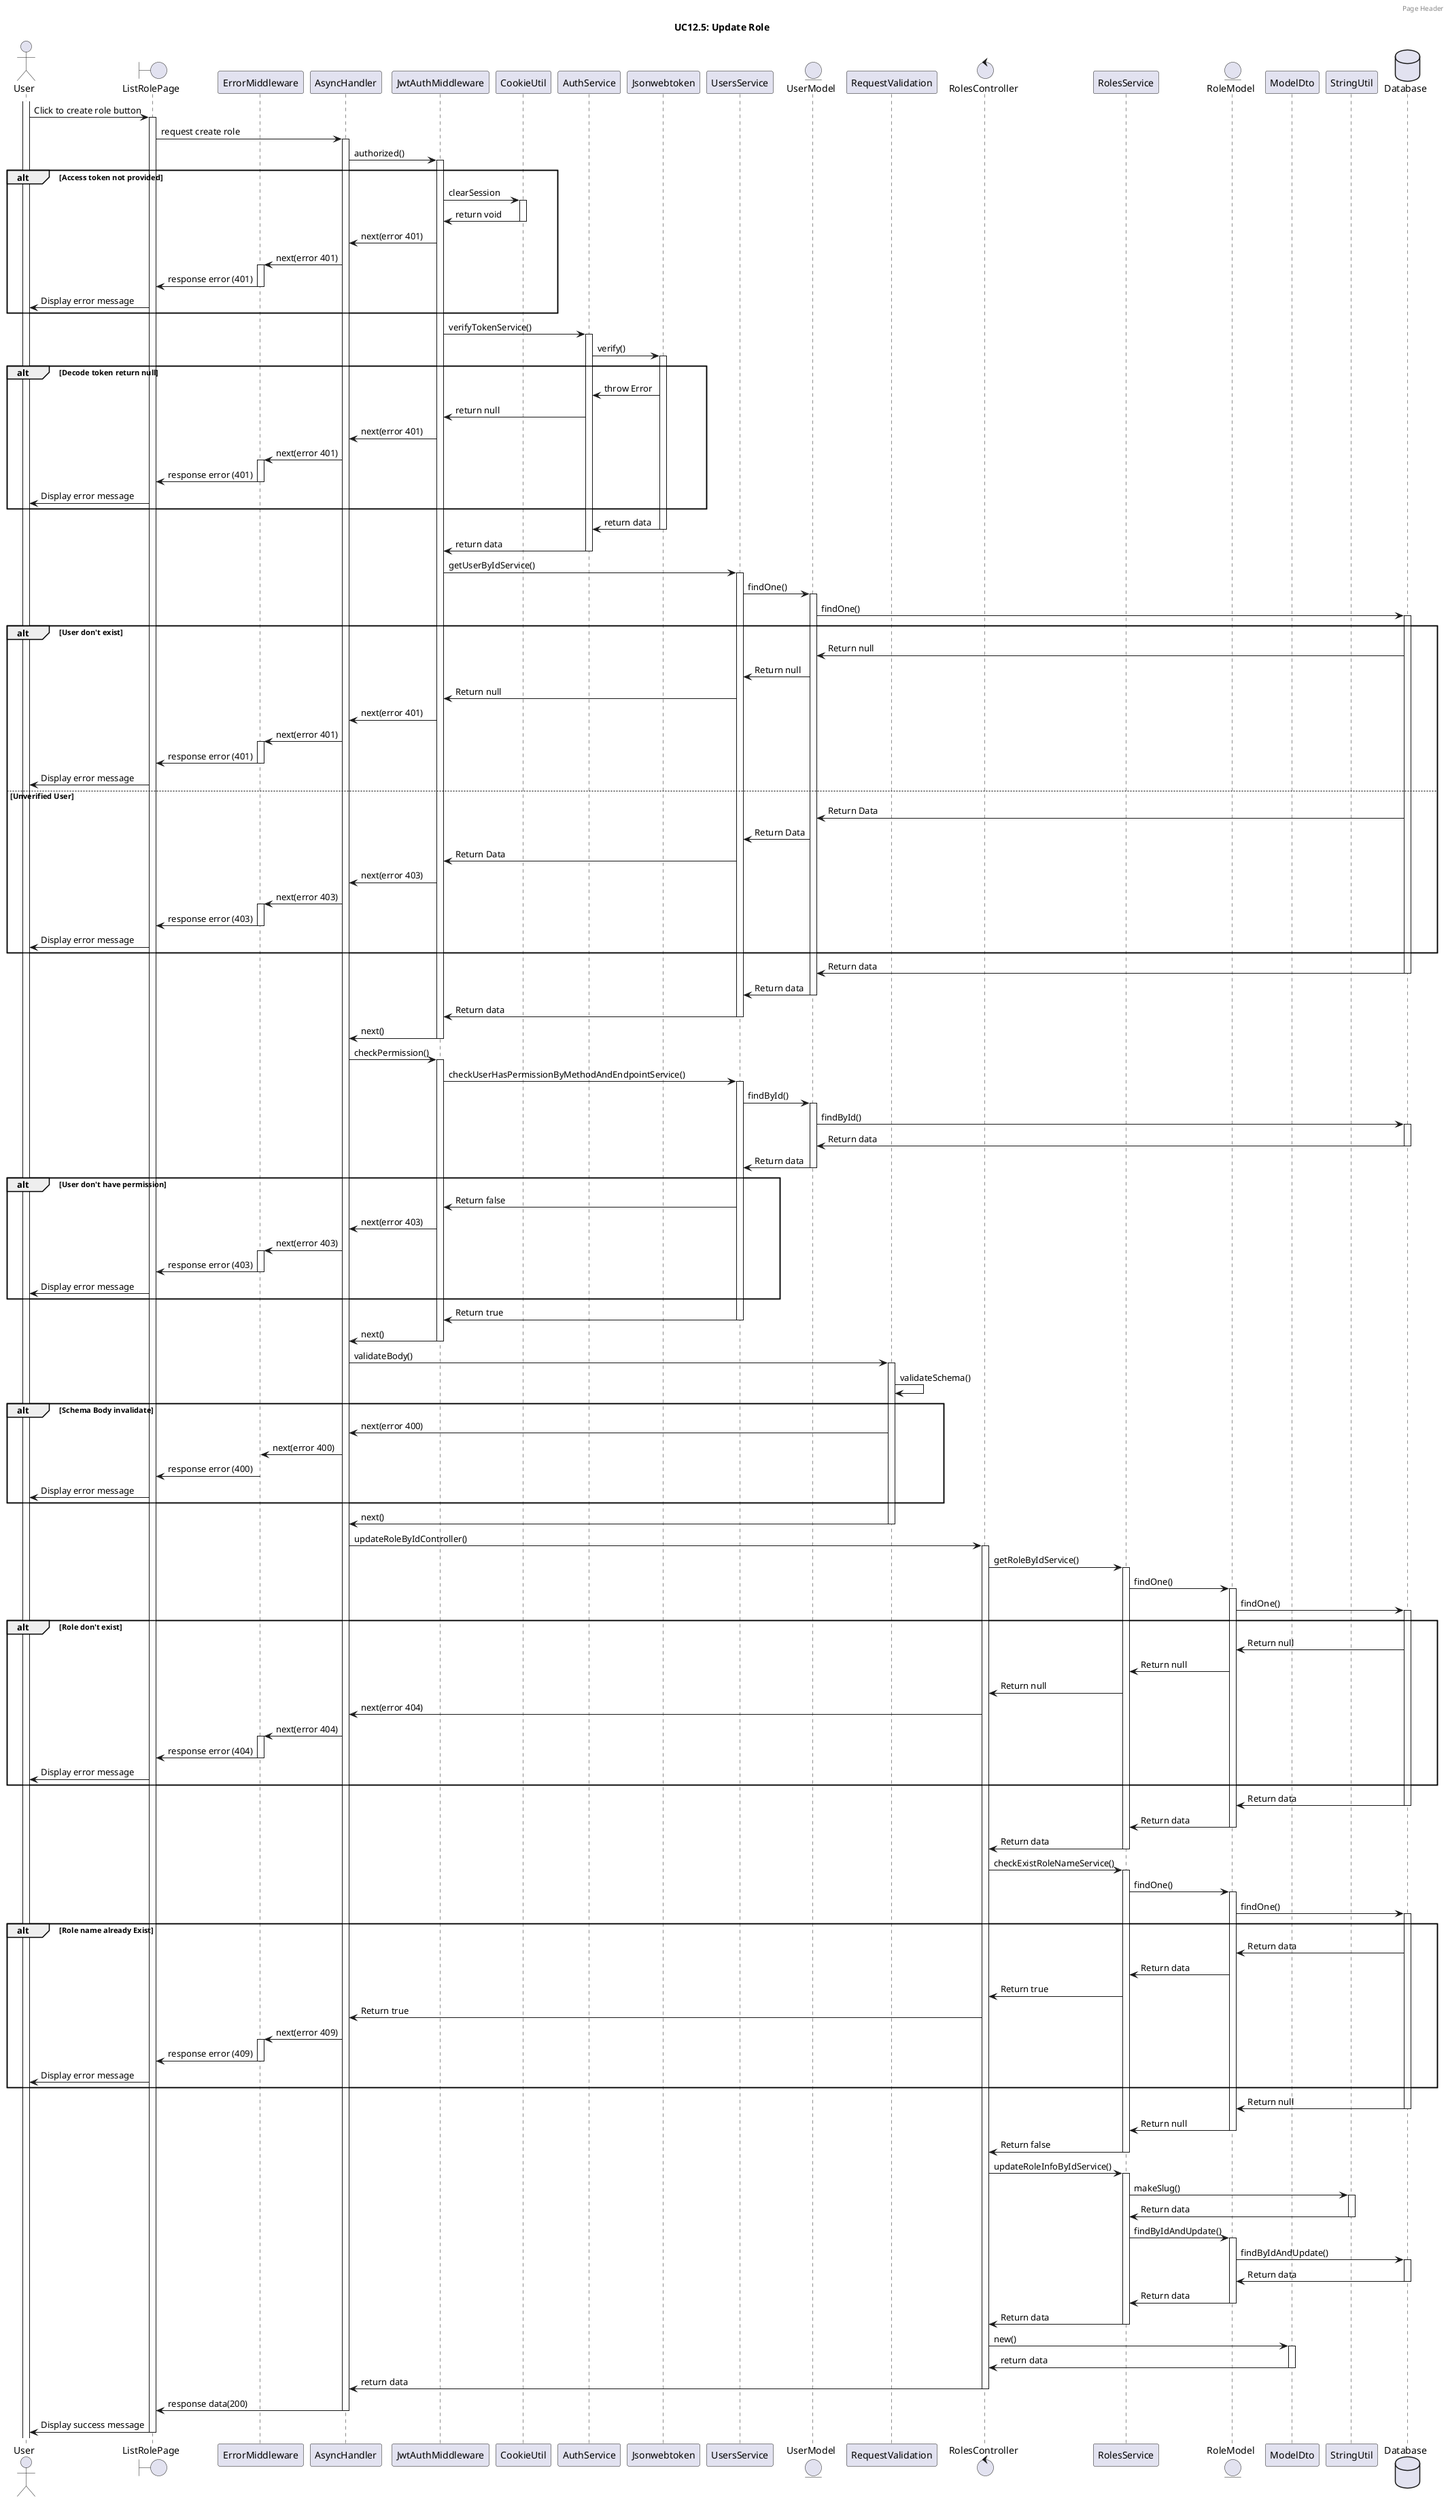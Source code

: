 @startuml 
header Page Header
actor       User       
boundary    ListRolePage 
participant ErrorMiddleware
participant AsyncHandler
participant JwtAuthMiddleware
participant CookieUtil
participant AuthService
participant Jsonwebtoken
participant UsersService
participant RequestValidation
entity      UserModel  
participant RequestValidation
control     RolesController  
participant RolesService
entity      RoleModel     
participant ModelDto
participant StringUtil
database    Database 

title UC12.5: Update Role

activate User
User -> ListRolePage : Click to create role button
activate ListRolePage
ListRolePage -> AsyncHandler: request create role
activate AsyncHandler
AsyncHandler -> JwtAuthMiddleware: authorized()
activate JwtAuthMiddleware

' Check Access Token provided
alt Access token not provided
    JwtAuthMiddleware -> CookieUtil: clearSession
    activate CookieUtil
    CookieUtil -> JwtAuthMiddleware: return void
    deactivate CookieUtil
    JwtAuthMiddleware -> AsyncHandler: next(error 401)
    AsyncHandler -> ErrorMiddleware:  next(error 401)
    activate ErrorMiddleware
    ErrorMiddleware -> ListRolePage: response error (401)
    deactivate ErrorMiddleware
    ListRolePage -> User: Display error message
end alt
' =========================================================

JwtAuthMiddleware -> AuthService: verifyTokenService()
activate AuthService
AuthService -> Jsonwebtoken: verify()
activate Jsonwebtoken

' Check decoded token
alt Decode token return null
    Jsonwebtoken -> AuthService: throw Error
    AuthService -> JwtAuthMiddleware: return null
    JwtAuthMiddleware -> AsyncHandler: next(error 401)
    AsyncHandler -> ErrorMiddleware:  next(error 401)
    activate ErrorMiddleware
    ErrorMiddleware -> ListRolePage: response error (401)
    deactivate ErrorMiddleware
    ListRolePage -> User: Display error message
end alt
' =========================================================

    Jsonwebtoken -> AuthService: return data
    deactivate Jsonwebtoken
    AuthService -> JwtAuthMiddleware: return data
    deactivate AuthService
    JwtAuthMiddleware -> UsersService: getUserByIdService()
    activate UsersService
    UsersService -> UserModel: findOne()
    activate UserModel
    UserModel -> Database: findOne()
    activate Database

' Check user exist
alt User don't exist
    Database -> UserModel: Return null
    UserModel -> UsersService: Return null
    UsersService -> JwtAuthMiddleware: Return null
    JwtAuthMiddleware -> AsyncHandler: next(error 401)
    AsyncHandler -> ErrorMiddleware:  next(error 401)
    activate ErrorMiddleware
    ErrorMiddleware -> ListRolePage: response error (401)
    deactivate ErrorMiddleware
    ListRolePage -> User: Display error message
else Unverified User
    Database -> UserModel: Return Data
    UserModel -> UsersService: Return Data
    UsersService -> JwtAuthMiddleware: Return Data
    JwtAuthMiddleware -> AsyncHandler: next(error 403)
    AsyncHandler -> ErrorMiddleware:  next(error 403)
    activate ErrorMiddleware
    ErrorMiddleware -> ListRolePage: response error (403)
    deactivate ErrorMiddleware
    ListRolePage -> User: Display error message
end alt
'==========================================================

    Database -> UserModel: Return data
    deactivate Database
    UserModel -> UsersService: Return data
    deactivate UserModel
    UsersService -> JwtAuthMiddleware: Return data
    deactivate UsersService
    JwtAuthMiddleware -> AsyncHandler: next()
    deactivate JwtAuthMiddleware
    AsyncHandler -> JwtAuthMiddleware: checkPermission()
    activate JwtAuthMiddleware
    JwtAuthMiddleware -> UsersService: checkUserHasPermissionByMethodAndEndpointService()
    activate UsersService
    UsersService -> UserModel: findById()
    activate UserModel
    UserModel -> Database: findById()
    activate Database
    Database -> UserModel: Return data
    deactivate Database
    UserModel -> UsersService: Return data
    deactivate UserModel

' check permission
alt User don't have permission 
    UsersService -> JwtAuthMiddleware: Return false
    JwtAuthMiddleware -> AsyncHandler: next(error 403)
    AsyncHandler -> ErrorMiddleware:  next(error 403)
    activate ErrorMiddleware
    ErrorMiddleware -> ListRolePage: response error (403)
    deactivate ErrorMiddleware
    ListRolePage -> User: Display error message
end alt
'==========================================================
    UsersService -> JwtAuthMiddleware: Return true
    deactivate UsersService
    JwtAuthMiddleware -> AsyncHandler: next()
    deactivate JwtAuthMiddleware
    AsyncHandler -> RequestValidation: validateBody()
    activate RequestValidation
    RequestValidation -> RequestValidation: validateSchema()

' Check schema Body
alt Schema Body invalidate
    RequestValidation -> AsyncHandler: next(error 400)
    AsyncHandler -> ErrorMiddleware:  next(error 400)
    ErrorMiddleware -> ListRolePage: response error (400)
    ListRolePage -> User: Display error message
    end alt
'====================================================
    RequestValidation -> AsyncHandler: next()
    deactivate RequestValidation
    AsyncHandler -> RolesController: updateRoleByIdController()
    activate RolesController
    RolesController -> RolesService: getRoleByIdService()
    activate RolesService
    RolesService -> RoleModel: findOne()
    activate RoleModel
    RoleModel -> Database: findOne()
    activate Database
' Check role exist
alt Role don't exist
    Database -> RoleModel: Return null
    RoleModel -> RolesService: Return null
    RolesService -> RolesController: Return null
    RolesController -> AsyncHandler: next(error 404)
    AsyncHandler -> ErrorMiddleware:  next(error 404)
    activate ErrorMiddleware
    ErrorMiddleware -> ListRolePage: response error (404)
    deactivate ErrorMiddleware
    ListRolePage -> User: Display error message
end alt
'==========================================================

    Database -> RoleModel: Return data
    deactivate Database
    RoleModel -> RolesService: Return data
    deactivate RoleModel
    RolesService -> RolesController: Return data
    deactivate RolesService
    RolesController -> RolesService: checkExistRoleNameService()
    activate RolesService
    RolesService -> RoleModel: findOne()
    activate RoleModel
    RoleModel -> Database: findOne()
    activate Database
' Check role name exist
alt Role name already Exist
    Database -> RoleModel: Return data
    RoleModel -> RolesService: Return data
    RolesService -> RolesController: Return true
    RolesController -> AsyncHandler: Return true
    AsyncHandler -> ErrorMiddleware:  next(error 409)
    activate ErrorMiddleware
    ErrorMiddleware -> ListRolePage: response error (409)
    deactivate ErrorMiddleware
    ListRolePage -> User: Display error message
end alt
'============================================================

    Database -> RoleModel: Return null
    deactivate Database
    RoleModel -> RolesService: Return null
    deactivate RoleModel
    RolesService -> RolesController: Return false
    deactivate RolesService
    RolesController -> RolesService: updateRoleInfoByIdService()
    activate RolesService
    RolesService -> StringUtil: makeSlug()
    activate StringUtil
    StringUtil -> RolesService: Return data
    deactivate StringUtil
    RolesService -> RoleModel: findByIdAndUpdate()
    activate RoleModel
    RoleModel -> Database: findByIdAndUpdate()
    activate Database
    Database -> RoleModel: Return data
    deactivate Database
    RoleModel -> RolesService: Return data
    deactivate RoleModel
    RolesService -> RolesController: Return data
    deactivate RolesService
    RolesController -> ModelDto: new()
    activate ModelDto
    ModelDto -> RolesController: return data
    deactivate ModelDto
    RolesController -> AsyncHandler: return data
    deactivate RolesController
    AsyncHandler -> ListRolePage: response data(200)
    deactivate AsyncHandler
    ListRolePage -> User: Display success message
    deactivate ListRolePage




@enduml